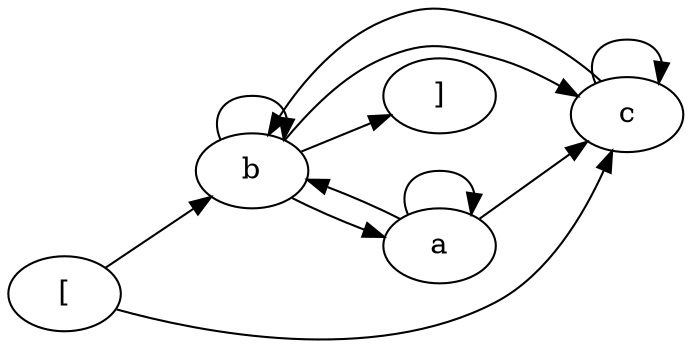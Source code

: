 digraph G {
rankdir = LR
label = "";
esg0_vertex0 -> esg0_vertex2;
esg0_vertex0 -> esg0_vertex3;
esg0_vertex2 -> esg0_vertex4;
esg0_vertex1 -> esg0_vertex1;
esg0_vertex2 -> esg0_vertex2;
esg0_vertex3 -> esg0_vertex3;
esg0_vertex1 -> esg0_vertex2;
esg0_vertex2 -> esg0_vertex3;
esg0_vertex1 -> esg0_vertex3;
esg0_vertex2 -> esg0_vertex1;
esg0_vertex3 -> esg0_vertex2;
esg0_vertex0 [label = "["]
esg0_vertex2 [label = "b"]
esg0_vertex3 [label = "c"]
esg0_vertex4 [label = "]"]
esg0_vertex1 [label = "a"]
}
